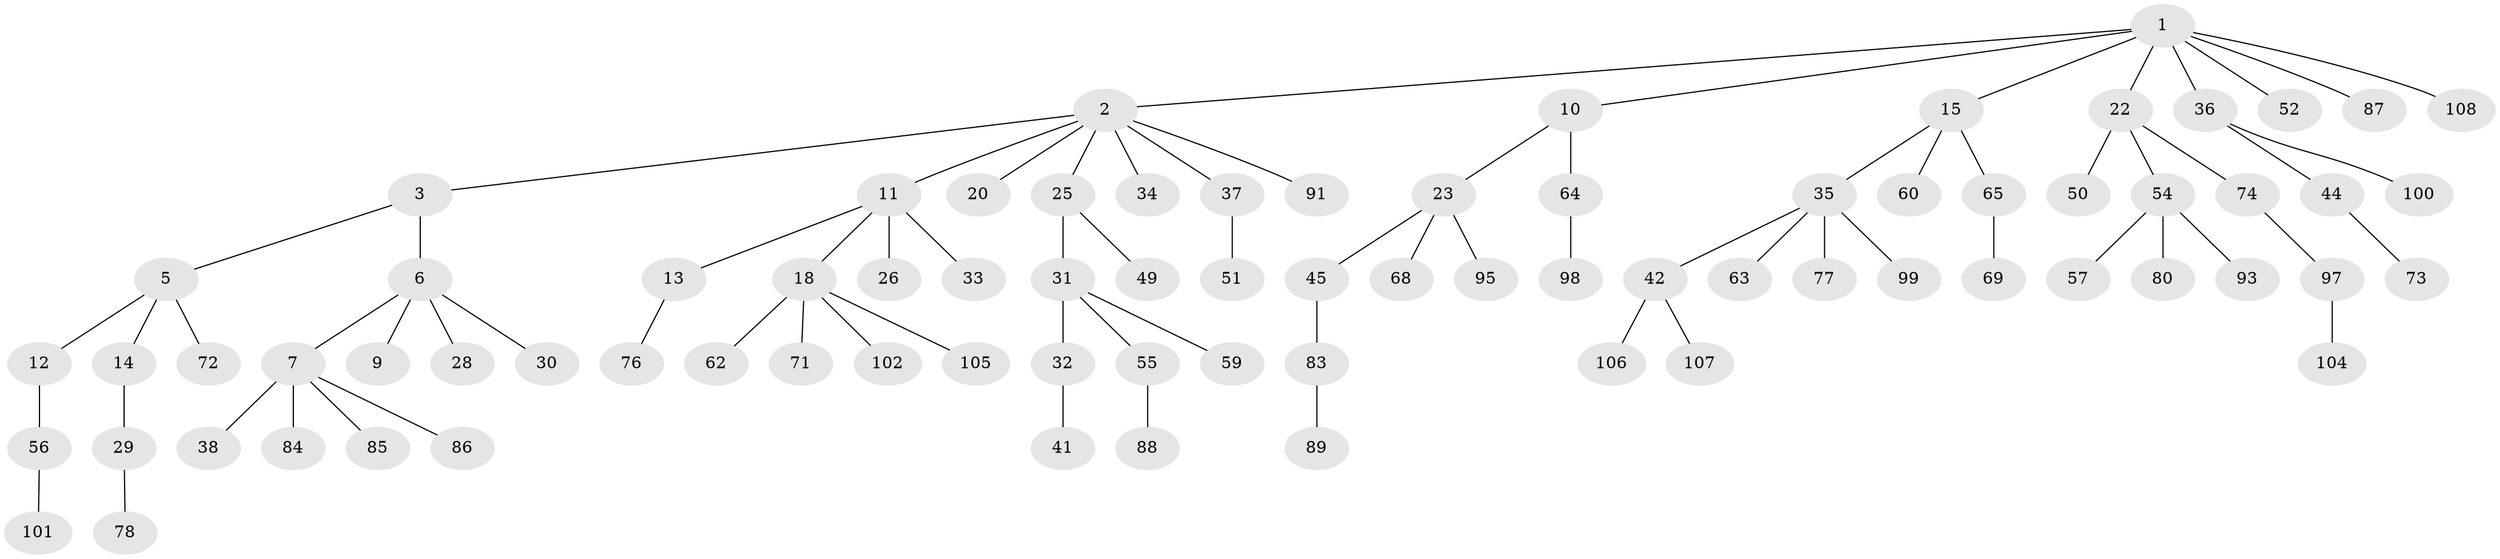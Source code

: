 // Generated by graph-tools (version 1.1) at 2025/24/03/03/25 07:24:05]
// undirected, 79 vertices, 78 edges
graph export_dot {
graph [start="1"]
  node [color=gray90,style=filled];
  1 [super="+4"];
  2 [super="+17"];
  3;
  5 [super="+16"];
  6 [super="+8"];
  7 [super="+53"];
  9;
  10 [super="+58"];
  11 [super="+19"];
  12 [super="+27"];
  13 [super="+24"];
  14 [super="+70"];
  15 [super="+39"];
  18 [super="+21"];
  20 [super="+109"];
  22;
  23 [super="+61"];
  25 [super="+43"];
  26 [super="+48"];
  28;
  29 [super="+40"];
  30;
  31 [super="+94"];
  32;
  33;
  34;
  35 [super="+46"];
  36 [super="+79"];
  37 [super="+92"];
  38;
  41;
  42 [super="+47"];
  44 [super="+96"];
  45;
  49 [super="+81"];
  50 [super="+111"];
  51;
  52;
  54 [super="+67"];
  55;
  56;
  57;
  59;
  60 [super="+75"];
  62;
  63;
  64;
  65 [super="+66"];
  68;
  69;
  71;
  72;
  73;
  74 [super="+82"];
  76;
  77;
  78;
  80;
  83;
  84;
  85;
  86;
  87;
  88;
  89 [super="+90"];
  91;
  93;
  95 [super="+103"];
  97 [super="+110"];
  98;
  99;
  100;
  101;
  102;
  104 [super="+112"];
  105;
  106;
  107;
  108;
  1 -- 2;
  1 -- 15;
  1 -- 36;
  1 -- 87;
  1 -- 52;
  1 -- 22;
  1 -- 10;
  1 -- 108;
  2 -- 3;
  2 -- 11;
  2 -- 20;
  2 -- 25;
  2 -- 34;
  2 -- 91;
  2 -- 37;
  3 -- 5;
  3 -- 6;
  5 -- 12;
  5 -- 14;
  5 -- 72;
  6 -- 7;
  6 -- 9;
  6 -- 28;
  6 -- 30;
  7 -- 38;
  7 -- 86;
  7 -- 84;
  7 -- 85;
  10 -- 23;
  10 -- 64;
  11 -- 13;
  11 -- 18;
  11 -- 33;
  11 -- 26;
  12 -- 56;
  13 -- 76;
  14 -- 29;
  15 -- 35;
  15 -- 65;
  15 -- 60;
  18 -- 71;
  18 -- 105;
  18 -- 62;
  18 -- 102;
  22 -- 50;
  22 -- 54;
  22 -- 74;
  23 -- 45;
  23 -- 68;
  23 -- 95;
  25 -- 31;
  25 -- 49;
  29 -- 78;
  31 -- 32;
  31 -- 55;
  31 -- 59;
  32 -- 41;
  35 -- 42;
  35 -- 99;
  35 -- 77;
  35 -- 63;
  36 -- 44;
  36 -- 100;
  37 -- 51;
  42 -- 106;
  42 -- 107;
  44 -- 73;
  45 -- 83;
  54 -- 57;
  54 -- 80;
  54 -- 93;
  55 -- 88;
  56 -- 101;
  64 -- 98;
  65 -- 69;
  74 -- 97;
  83 -- 89;
  97 -- 104;
}
